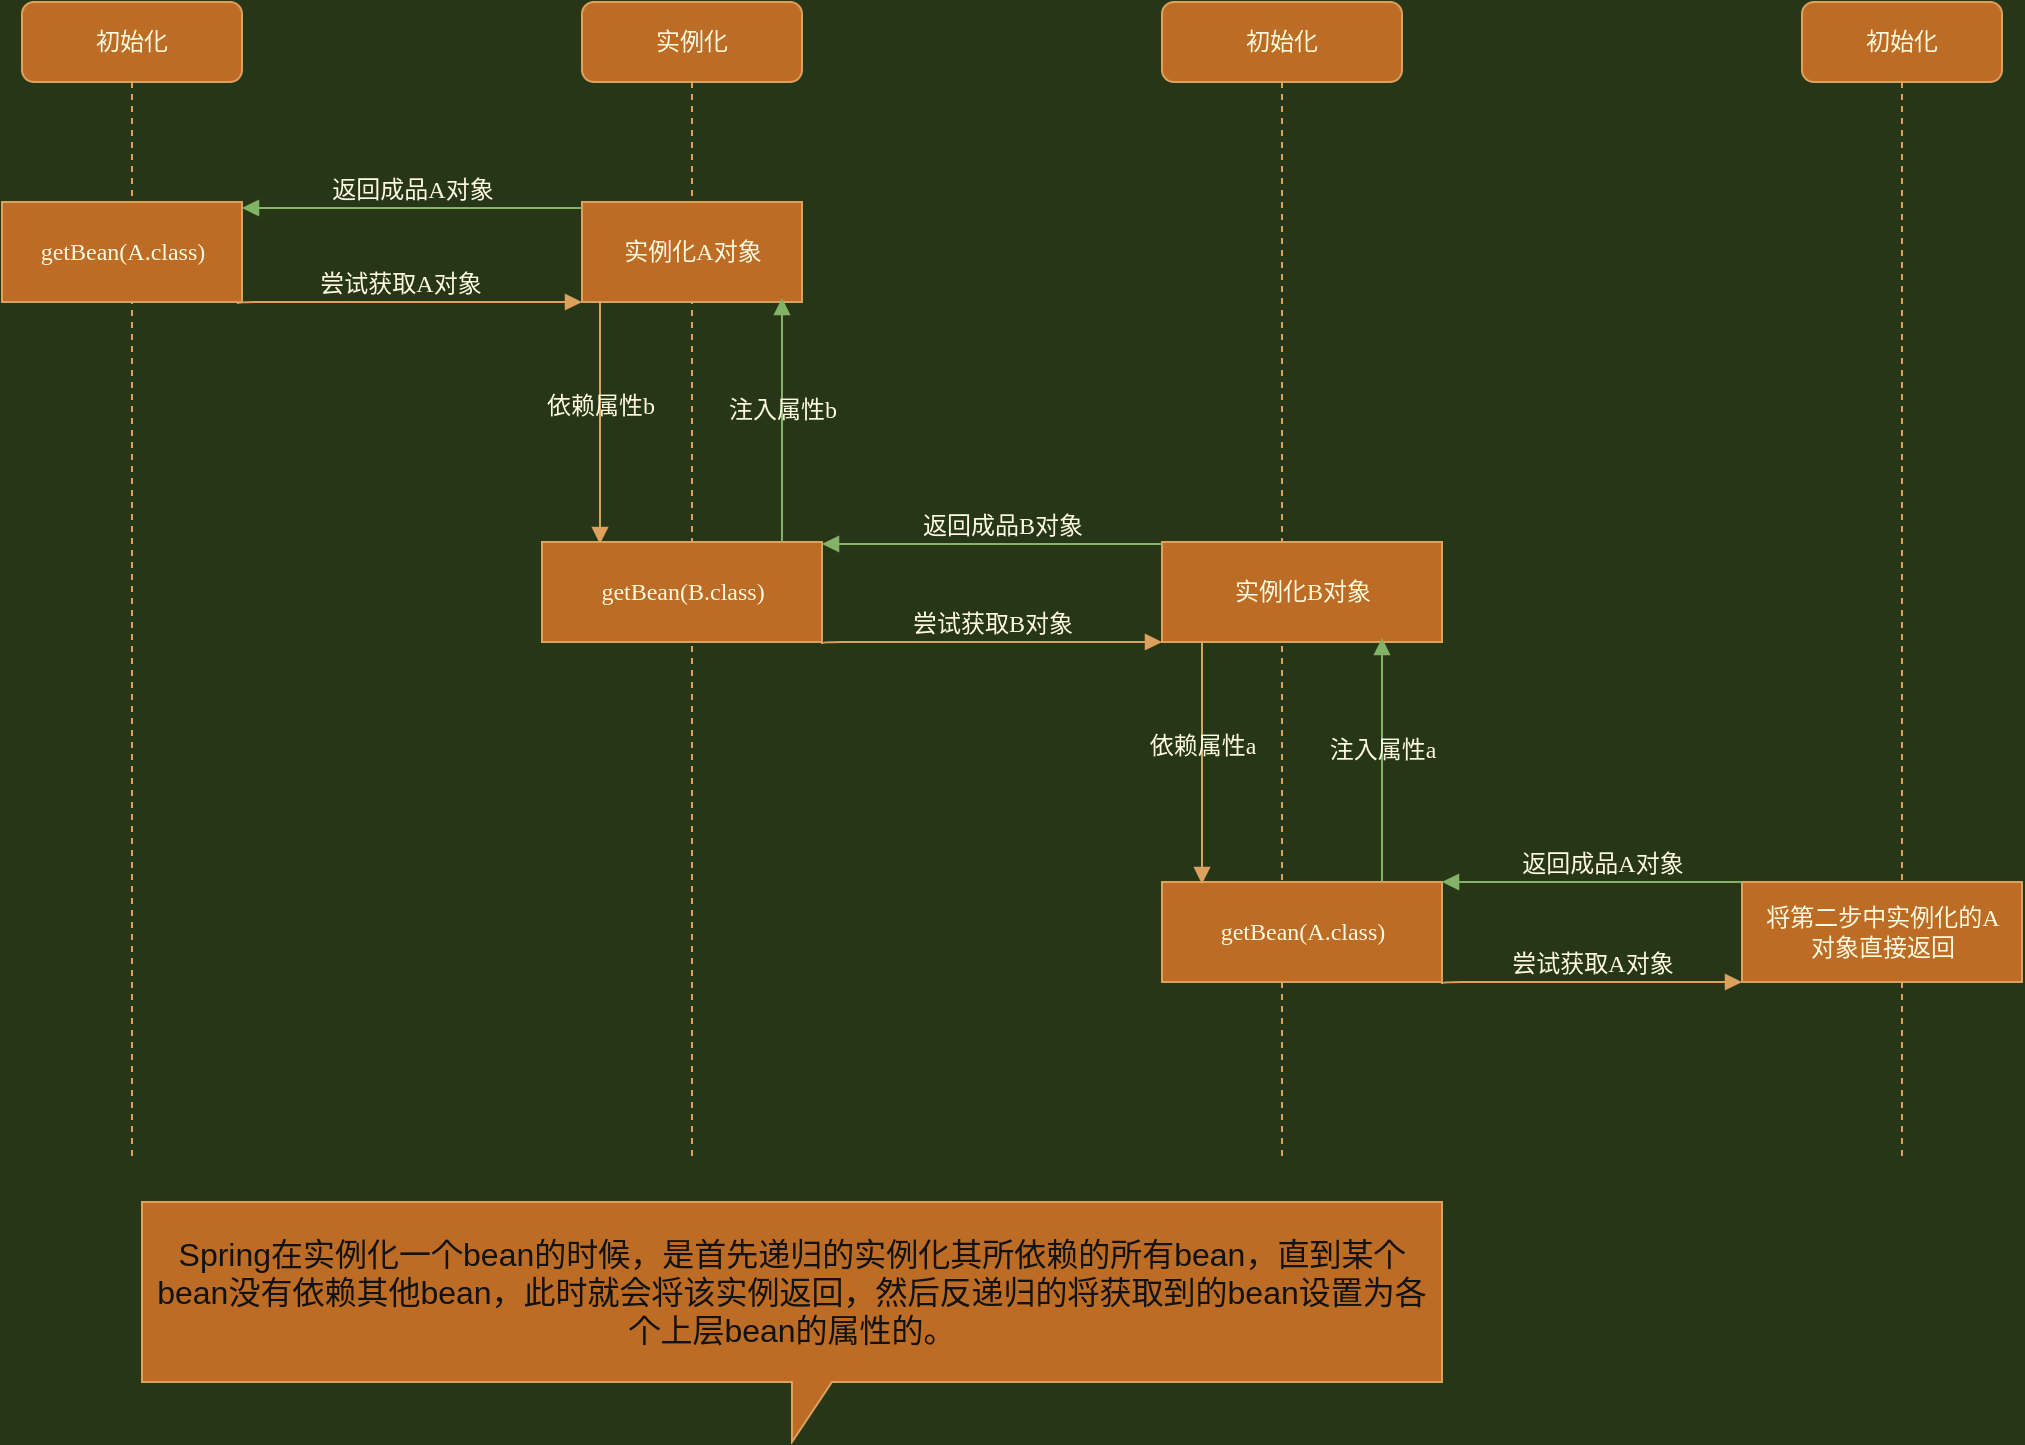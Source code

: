 <mxfile version="13.11.0" type="github">
  <diagram name="Page-1" id="13e1069c-82ec-6db2-03f1-153e76fe0fe0">
    <mxGraphModel dx="1426" dy="771" grid="1" gridSize="10" guides="1" tooltips="1" connect="1" arrows="1" fold="1" page="1" pageScale="1" pageWidth="1169" pageHeight="827" background="#283618" math="0" shadow="0">
      <root>
        <mxCell id="0" />
        <mxCell id="1" parent="0" />
        <mxCell id="7baba1c4bc27f4b0-2" value="实例化" style="shape=umlLifeline;perimeter=lifelinePerimeter;whiteSpace=wrap;html=1;container=1;collapsible=0;recursiveResize=0;outlineConnect=0;rounded=1;shadow=0;comic=0;labelBackgroundColor=none;strokeWidth=1;fontFamily=Verdana;fontSize=12;align=center;fillColor=#BC6C25;strokeColor=#DDA15E;fontColor=#FEFAE0;" parent="1" vertex="1">
          <mxGeometry x="350" y="80" width="110" height="580" as="geometry" />
        </mxCell>
        <mxCell id="7baba1c4bc27f4b0-10" value="实例化A对象" style="html=1;points=[];perimeter=orthogonalPerimeter;rounded=0;shadow=0;comic=0;labelBackgroundColor=none;strokeWidth=1;fontFamily=Verdana;fontSize=12;align=center;fillColor=#BC6C25;strokeColor=#DDA15E;fontColor=#FEFAE0;" parent="7baba1c4bc27f4b0-2" vertex="1">
          <mxGeometry y="100" width="110" height="50" as="geometry" />
        </mxCell>
        <mxCell id="7baba1c4bc27f4b0-3" value="初始化" style="shape=umlLifeline;perimeter=lifelinePerimeter;whiteSpace=wrap;html=1;container=1;collapsible=0;recursiveResize=0;outlineConnect=0;rounded=1;shadow=0;comic=0;labelBackgroundColor=none;strokeWidth=1;fontFamily=Verdana;fontSize=12;align=center;fillColor=#BC6C25;strokeColor=#DDA15E;fontColor=#FEFAE0;" parent="1" vertex="1">
          <mxGeometry x="640" y="80" width="120" height="580" as="geometry" />
        </mxCell>
        <mxCell id="7baba1c4bc27f4b0-4" value="初始化" style="shape=umlLifeline;perimeter=lifelinePerimeter;whiteSpace=wrap;html=1;container=1;collapsible=0;recursiveResize=0;outlineConnect=0;rounded=1;shadow=0;comic=0;labelBackgroundColor=none;strokeWidth=1;fontFamily=Verdana;fontSize=12;align=center;fillColor=#BC6C25;strokeColor=#DDA15E;fontColor=#FEFAE0;" parent="1" vertex="1">
          <mxGeometry x="960" y="80" width="100" height="580" as="geometry" />
        </mxCell>
        <mxCell id="7baba1c4bc27f4b0-8" value="初始化" style="shape=umlLifeline;perimeter=lifelinePerimeter;whiteSpace=wrap;html=1;container=1;collapsible=0;recursiveResize=0;outlineConnect=0;rounded=1;shadow=0;comic=0;labelBackgroundColor=none;strokeWidth=1;fontFamily=Verdana;fontSize=12;align=center;fillColor=#BC6C25;strokeColor=#DDA15E;fontColor=#FEFAE0;" parent="1" vertex="1">
          <mxGeometry x="70" y="80" width="110" height="580" as="geometry" />
        </mxCell>
        <mxCell id="7baba1c4bc27f4b0-9" value="getBean(A.class)" style="html=1;points=[];perimeter=orthogonalPerimeter;rounded=0;shadow=0;comic=0;labelBackgroundColor=none;strokeWidth=1;fontFamily=Verdana;fontSize=12;align=center;fillColor=#BC6C25;strokeColor=#DDA15E;fontColor=#FEFAE0;" parent="7baba1c4bc27f4b0-8" vertex="1">
          <mxGeometry x="-10" y="100" width="120" height="50" as="geometry" />
        </mxCell>
        <mxCell id="7baba1c4bc27f4b0-17" value="依赖属性b" style="html=1;verticalAlign=bottom;endArrow=block;labelBackgroundColor=none;fontFamily=Verdana;fontSize=12;edgeStyle=elbowEdgeStyle;elbow=vertical;strokeColor=#DDA15E;fontColor=#FEFAE0;entryX=0.207;entryY=0.02;entryDx=0;entryDy=0;entryPerimeter=0;" parent="1" target="IWy26c3lg2tNG-WhKrLl-3" edge="1">
          <mxGeometry relative="1" as="geometry">
            <mxPoint x="359" y="230" as="sourcePoint" />
            <Array as="points">
              <mxPoint x="370" y="346" />
            </Array>
          </mxGeometry>
        </mxCell>
        <mxCell id="7baba1c4bc27f4b0-11" value="尝试获取A对象" style="html=1;verticalAlign=bottom;endArrow=block;labelBackgroundColor=none;fontFamily=Verdana;fontSize=12;edgeStyle=elbowEdgeStyle;elbow=vertical;strokeColor=#DDA15E;fontColor=#FEFAE0;exitX=0.983;exitY=1.02;exitDx=0;exitDy=0;exitPerimeter=0;" parent="1" source="7baba1c4bc27f4b0-9" edge="1">
          <mxGeometry x="-0.049" relative="1" as="geometry">
            <mxPoint x="210" y="230" as="sourcePoint" />
            <mxPoint x="350" y="230" as="targetPoint" />
            <Array as="points">
              <mxPoint x="290" y="230" />
            </Array>
            <mxPoint as="offset" />
          </mxGeometry>
        </mxCell>
        <mxCell id="7baba1c4bc27f4b0-14" value="返回成品A对象" style="html=1;verticalAlign=bottom;endArrow=block;entryX=1;entryY=0.06;labelBackgroundColor=none;fontFamily=Verdana;fontSize=12;edgeStyle=elbowEdgeStyle;elbow=vertical;strokeColor=#82b366;fontColor=#FEFAE0;entryDx=0;entryDy=0;entryPerimeter=0;fillColor=#d5e8d4;" parent="1" source="7baba1c4bc27f4b0-10" target="7baba1c4bc27f4b0-9" edge="1">
          <mxGeometry relative="1" as="geometry">
            <mxPoint x="370" y="200" as="sourcePoint" />
          </mxGeometry>
        </mxCell>
        <mxCell id="IWy26c3lg2tNG-WhKrLl-3" value="getBean(B.class)" style="html=1;points=[];perimeter=orthogonalPerimeter;rounded=0;shadow=0;comic=0;labelBackgroundColor=none;strokeWidth=1;fontFamily=Verdana;fontSize=12;align=center;fillColor=#BC6C25;strokeColor=#DDA15E;fontColor=#FEFAE0;" vertex="1" parent="1">
          <mxGeometry x="330" y="350" width="140" height="50" as="geometry" />
        </mxCell>
        <mxCell id="IWy26c3lg2tNG-WhKrLl-4" value="注入属性b" style="html=1;verticalAlign=bottom;endArrow=block;labelBackgroundColor=none;fontFamily=Verdana;fontSize=12;edgeStyle=elbowEdgeStyle;elbow=vertical;strokeColor=#82b366;fontColor=#FEFAE0;fillColor=#d5e8d4;" edge="1" parent="1" source="IWy26c3lg2tNG-WhKrLl-3">
          <mxGeometry x="-0.06" relative="1" as="geometry">
            <mxPoint x="450" y="280" as="sourcePoint" />
            <Array as="points">
              <mxPoint x="450" y="260" />
            </Array>
            <mxPoint x="450" y="228" as="targetPoint" />
            <mxPoint as="offset" />
          </mxGeometry>
        </mxCell>
        <mxCell id="IWy26c3lg2tNG-WhKrLl-6" value="实例化B对象" style="html=1;points=[];perimeter=orthogonalPerimeter;rounded=0;shadow=0;comic=0;labelBackgroundColor=none;strokeWidth=1;fontFamily=Verdana;fontSize=12;align=center;fillColor=#BC6C25;strokeColor=#DDA15E;fontColor=#FEFAE0;" vertex="1" parent="1">
          <mxGeometry x="640" y="350" width="140" height="50" as="geometry" />
        </mxCell>
        <mxCell id="IWy26c3lg2tNG-WhKrLl-7" value="尝试获取B对象" style="html=1;verticalAlign=bottom;endArrow=block;labelBackgroundColor=none;fontFamily=Verdana;fontSize=12;edgeStyle=elbowEdgeStyle;elbow=vertical;strokeColor=#DDA15E;fontColor=#FEFAE0;exitX=1;exitY=1.02;exitDx=0;exitDy=0;exitPerimeter=0;" edge="1" parent="1" source="IWy26c3lg2tNG-WhKrLl-3" target="IWy26c3lg2tNG-WhKrLl-6">
          <mxGeometry relative="1" as="geometry">
            <mxPoint x="550" y="350" as="sourcePoint" />
            <Array as="points">
              <mxPoint x="640" y="400" />
            </Array>
            <mxPoint x="550" y="490" as="targetPoint" />
          </mxGeometry>
        </mxCell>
        <mxCell id="IWy26c3lg2tNG-WhKrLl-8" value="返回成品B对象" style="html=1;verticalAlign=bottom;endArrow=block;labelBackgroundColor=none;fontFamily=Verdana;fontSize=12;edgeStyle=elbowEdgeStyle;elbow=vertical;strokeColor=#82b366;fontColor=#FEFAE0;fillColor=#d5e8d4;entryX=1;entryY=0.2;entryDx=0;entryDy=0;entryPerimeter=0;" edge="1" parent="1">
          <mxGeometry x="-0.06" relative="1" as="geometry">
            <mxPoint x="640" y="351" as="sourcePoint" />
            <Array as="points">
              <mxPoint x="540" y="351" />
              <mxPoint x="470" y="341" />
              <mxPoint x="580" y="341" />
            </Array>
            <mxPoint x="470" y="351" as="targetPoint" />
            <mxPoint as="offset" />
          </mxGeometry>
        </mxCell>
        <mxCell id="IWy26c3lg2tNG-WhKrLl-9" value="getBean(A.class)" style="html=1;points=[];perimeter=orthogonalPerimeter;rounded=0;shadow=0;comic=0;labelBackgroundColor=none;strokeWidth=1;fontFamily=Verdana;fontSize=12;align=center;fillColor=#BC6C25;strokeColor=#DDA15E;fontColor=#FEFAE0;" vertex="1" parent="1">
          <mxGeometry x="640" y="520" width="140" height="50" as="geometry" />
        </mxCell>
        <mxCell id="IWy26c3lg2tNG-WhKrLl-10" value="依赖属性a" style="html=1;verticalAlign=bottom;endArrow=block;labelBackgroundColor=none;fontFamily=Verdana;fontSize=12;edgeStyle=elbowEdgeStyle;elbow=vertical;strokeColor=#DDA15E;fontColor=#FEFAE0;entryX=0.207;entryY=0.02;entryDx=0;entryDy=0;entryPerimeter=0;" edge="1" parent="1">
          <mxGeometry relative="1" as="geometry">
            <mxPoint x="660" y="400" as="sourcePoint" />
            <Array as="points">
              <mxPoint x="671" y="516" />
            </Array>
            <mxPoint x="659.98" y="521" as="targetPoint" />
          </mxGeometry>
        </mxCell>
        <mxCell id="IWy26c3lg2tNG-WhKrLl-11" value="注入属性a" style="html=1;verticalAlign=bottom;endArrow=block;labelBackgroundColor=none;fontFamily=Verdana;fontSize=12;edgeStyle=elbowEdgeStyle;elbow=vertical;strokeColor=#82b366;fontColor=#FEFAE0;fillColor=#d5e8d4;" edge="1" parent="1">
          <mxGeometry x="-0.06" relative="1" as="geometry">
            <mxPoint x="750" y="520" as="sourcePoint" />
            <Array as="points">
              <mxPoint x="750" y="430" />
            </Array>
            <mxPoint x="750" y="398" as="targetPoint" />
            <mxPoint as="offset" />
          </mxGeometry>
        </mxCell>
        <mxCell id="IWy26c3lg2tNG-WhKrLl-12" value="将第二步中实例化的A&lt;br&gt;对象直接返回" style="html=1;points=[];perimeter=orthogonalPerimeter;rounded=0;shadow=0;comic=0;labelBackgroundColor=none;strokeWidth=1;fontFamily=Verdana;fontSize=12;align=center;fillColor=#BC6C25;strokeColor=#DDA15E;fontColor=#FEFAE0;horizontal=1;verticalAlign=middle;" vertex="1" parent="1">
          <mxGeometry x="930" y="520" width="140" height="50" as="geometry" />
        </mxCell>
        <mxCell id="IWy26c3lg2tNG-WhKrLl-13" value="尝试获取A对象" style="html=1;verticalAlign=bottom;endArrow=block;labelBackgroundColor=none;fontFamily=Verdana;fontSize=12;edgeStyle=elbowEdgeStyle;elbow=vertical;strokeColor=#DDA15E;fontColor=#FEFAE0;exitX=1;exitY=1.02;exitDx=0;exitDy=0;exitPerimeter=0;" edge="1" parent="1">
          <mxGeometry relative="1" as="geometry">
            <mxPoint x="780" y="571" as="sourcePoint" />
            <Array as="points">
              <mxPoint x="950" y="570" />
            </Array>
            <mxPoint x="930" y="570" as="targetPoint" />
          </mxGeometry>
        </mxCell>
        <mxCell id="IWy26c3lg2tNG-WhKrLl-14" value="返回成品A对象" style="html=1;verticalAlign=bottom;endArrow=block;labelBackgroundColor=none;fontFamily=Verdana;fontSize=12;edgeStyle=elbowEdgeStyle;elbow=vertical;strokeColor=#82b366;fontColor=#FEFAE0;fillColor=#d5e8d4;" edge="1" parent="1">
          <mxGeometry x="-0.06" relative="1" as="geometry">
            <mxPoint x="930" y="520" as="sourcePoint" />
            <Array as="points">
              <mxPoint x="830" y="520" />
              <mxPoint x="760" y="510" />
              <mxPoint x="870" y="510" />
            </Array>
            <mxPoint x="780" y="520" as="targetPoint" />
            <mxPoint as="offset" />
          </mxGeometry>
        </mxCell>
        <mxCell id="IWy26c3lg2tNG-WhKrLl-15" value="&lt;span style=&quot;color: rgb(18, 18, 18); font-size: medium;&quot;&gt;Spring在实例化一个bean的时候，是首先递归的实例化其所依赖的所有bean，直到某个bean没有依赖其他bean，此时就会将该实例返回，然后反递归的将获取到的bean设置为各个上层bean的属性的。&lt;/span&gt;" style="shape=callout;whiteSpace=wrap;html=1;perimeter=calloutPerimeter;rounded=0;sketch=0;strokeColor=#DDA15E;fillColor=#BC6C25;fontColor=#FEFAE0;align=center;labelBackgroundColor=none;labelBorderColor=none;" vertex="1" parent="1">
          <mxGeometry x="130" y="680" width="650" height="120" as="geometry" />
        </mxCell>
      </root>
    </mxGraphModel>
  </diagram>
</mxfile>
